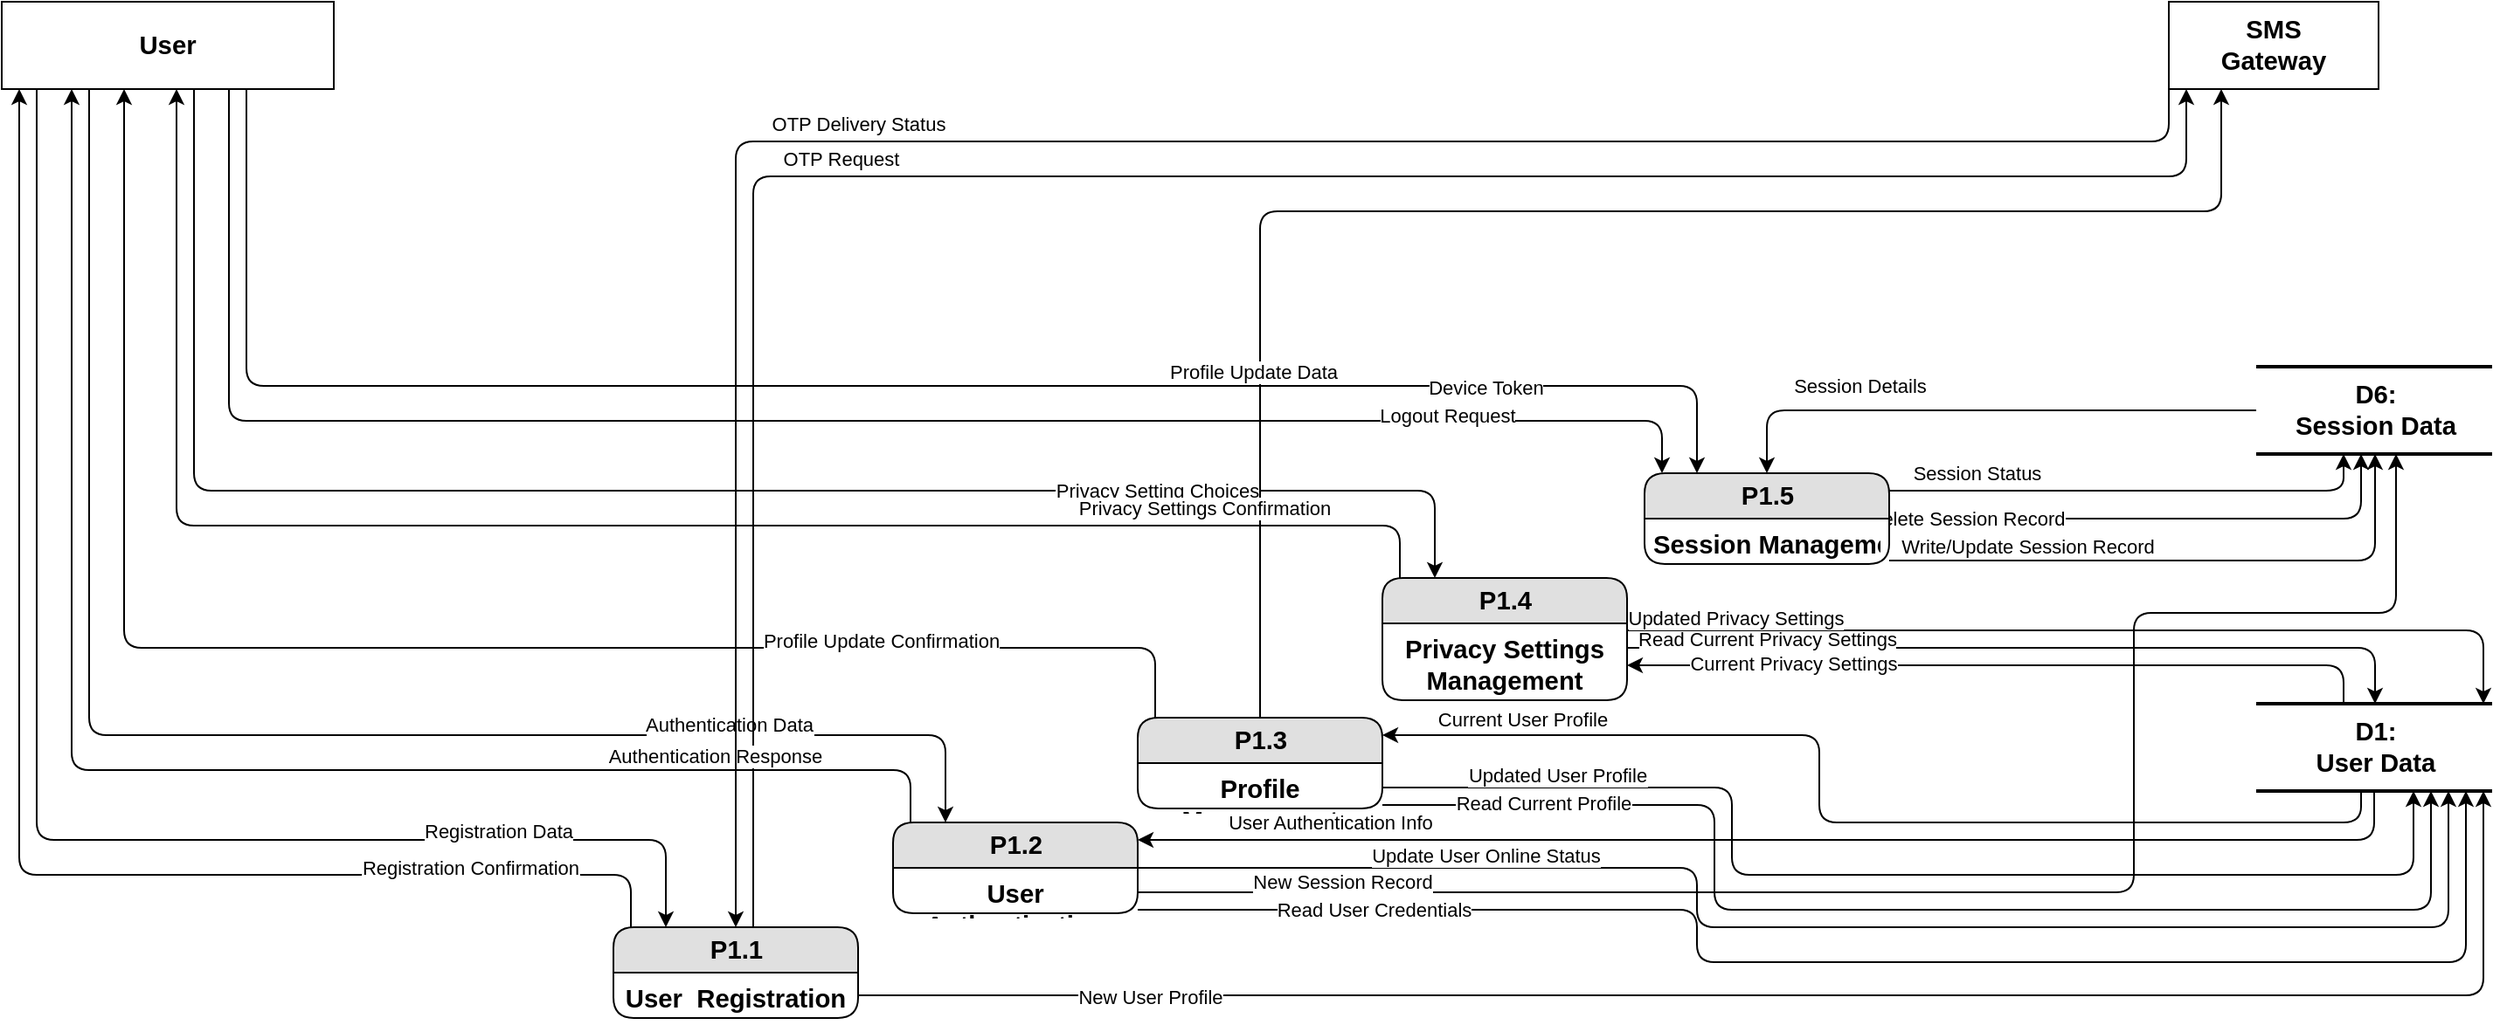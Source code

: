 <mxfile version="24.7.8">
  <diagram name="Page-1" id="52a04d89-c75d-2922-d76d-85b35f80e030">
    <mxGraphModel dx="4732" dy="1351" grid="1" gridSize="10" guides="1" tooltips="1" connect="1" arrows="1" fold="1" page="1" pageScale="1" pageWidth="1100" pageHeight="850" background="none" math="0" shadow="0">
      <root>
        <mxCell id="0" />
        <mxCell id="1" parent="0" />
        <mxCell id="hy8dyhueCYfpXqwU5YHf-20" style="edgeStyle=orthogonalEdgeStyle;rounded=1;orthogonalLoop=1;jettySize=auto;html=1;" edge="1" parent="1" source="hy8dyhueCYfpXqwU5YHf-1" target="hy8dyhueCYfpXqwU5YHf-2">
          <mxGeometry relative="1" as="geometry">
            <Array as="points">
              <mxPoint x="-1430" y="520" />
              <mxPoint x="-1070" y="520" />
            </Array>
          </mxGeometry>
        </mxCell>
        <mxCell id="hy8dyhueCYfpXqwU5YHf-21" value="Registration Data" style="edgeLabel;html=1;align=center;verticalAlign=middle;resizable=0;points=[];" vertex="1" connectable="0" parent="hy8dyhueCYfpXqwU5YHf-20">
          <mxGeometry x="0.332" y="5" relative="1" as="geometry">
            <mxPoint x="134" as="offset" />
          </mxGeometry>
        </mxCell>
        <mxCell id="hy8dyhueCYfpXqwU5YHf-30" style="edgeStyle=orthogonalEdgeStyle;rounded=1;orthogonalLoop=1;jettySize=auto;html=1;curved=0;" edge="1" parent="1" source="hy8dyhueCYfpXqwU5YHf-1" target="hy8dyhueCYfpXqwU5YHf-5">
          <mxGeometry relative="1" as="geometry">
            <Array as="points">
              <mxPoint x="-1400" y="460" />
              <mxPoint x="-910" y="460" />
            </Array>
          </mxGeometry>
        </mxCell>
        <mxCell id="hy8dyhueCYfpXqwU5YHf-31" value="Authentication Data" style="edgeLabel;html=1;align=center;verticalAlign=middle;resizable=0;points=[];" vertex="1" connectable="0" parent="hy8dyhueCYfpXqwU5YHf-30">
          <mxGeometry x="0.243" y="-4" relative="1" as="geometry">
            <mxPoint x="170" y="-10" as="offset" />
          </mxGeometry>
        </mxCell>
        <mxCell id="hy8dyhueCYfpXqwU5YHf-56" style="edgeStyle=orthogonalEdgeStyle;shape=connector;rounded=1;orthogonalLoop=1;jettySize=auto;html=1;strokeColor=default;align=center;verticalAlign=middle;fontFamily=Helvetica;fontSize=11;fontColor=default;labelBackgroundColor=default;endArrow=classic;" edge="1" parent="1" source="hy8dyhueCYfpXqwU5YHf-1" target="hy8dyhueCYfpXqwU5YHf-11">
          <mxGeometry relative="1" as="geometry">
            <Array as="points">
              <mxPoint x="-1340" y="320" />
              <mxPoint x="-630" y="320" />
            </Array>
          </mxGeometry>
        </mxCell>
        <mxCell id="hy8dyhueCYfpXqwU5YHf-57" value="Privacy Setting Choices" style="edgeLabel;html=1;align=center;verticalAlign=middle;resizable=0;points=[];fontFamily=Helvetica;fontSize=11;fontColor=default;labelBackgroundColor=default;" vertex="1" connectable="0" parent="hy8dyhueCYfpXqwU5YHf-56">
          <mxGeometry x="0.58" relative="1" as="geometry">
            <mxPoint x="-1" as="offset" />
          </mxGeometry>
        </mxCell>
        <mxCell id="hy8dyhueCYfpXqwU5YHf-67" style="edgeStyle=orthogonalEdgeStyle;shape=connector;rounded=1;orthogonalLoop=1;jettySize=auto;html=1;strokeColor=default;align=center;verticalAlign=middle;fontFamily=Helvetica;fontSize=11;fontColor=default;labelBackgroundColor=default;endArrow=classic;" edge="1" parent="1" source="hy8dyhueCYfpXqwU5YHf-1" target="hy8dyhueCYfpXqwU5YHf-9">
          <mxGeometry relative="1" as="geometry">
            <Array as="points">
              <mxPoint x="-1310" y="260" />
              <mxPoint x="-480" y="260" />
            </Array>
          </mxGeometry>
        </mxCell>
        <mxCell id="hy8dyhueCYfpXqwU5YHf-68" value="Device Token" style="edgeLabel;html=1;align=center;verticalAlign=middle;resizable=0;points=[];fontFamily=Helvetica;fontSize=11;fontColor=default;labelBackgroundColor=default;" vertex="1" connectable="0" parent="hy8dyhueCYfpXqwU5YHf-67">
          <mxGeometry x="0.674" y="-1" relative="1" as="geometry">
            <mxPoint as="offset" />
          </mxGeometry>
        </mxCell>
        <mxCell id="hy8dyhueCYfpXqwU5YHf-69" style="edgeStyle=orthogonalEdgeStyle;shape=connector;rounded=1;orthogonalLoop=1;jettySize=auto;html=1;strokeColor=default;align=center;verticalAlign=middle;fontFamily=Helvetica;fontSize=11;fontColor=default;labelBackgroundColor=default;endArrow=classic;" edge="1" parent="1" source="hy8dyhueCYfpXqwU5YHf-1" target="hy8dyhueCYfpXqwU5YHf-9">
          <mxGeometry relative="1" as="geometry">
            <Array as="points">
              <mxPoint x="-1320" y="280" />
              <mxPoint x="-500" y="280" />
            </Array>
          </mxGeometry>
        </mxCell>
        <mxCell id="hy8dyhueCYfpXqwU5YHf-70" value="Logout Request" style="edgeLabel;html=1;align=center;verticalAlign=middle;resizable=0;points=[];fontFamily=Helvetica;fontSize=11;fontColor=default;labelBackgroundColor=default;" vertex="1" connectable="0" parent="hy8dyhueCYfpXqwU5YHf-69">
          <mxGeometry x="0.706" y="3" relative="1" as="geometry">
            <mxPoint as="offset" />
          </mxGeometry>
        </mxCell>
        <mxCell id="hy8dyhueCYfpXqwU5YHf-1" value="&lt;strong&gt;&lt;span style=&quot;font-size:11.0pt;line-height:&lt;br/&gt;107%;font-family:&amp;quot;Calibri&amp;quot;,sans-serif;mso-ascii-theme-font:minor-latin;&lt;br/&gt;mso-fareast-font-family:Calibri;mso-fareast-theme-font:minor-latin;mso-hansi-theme-font:&lt;br/&gt;minor-latin;mso-bidi-font-family:Arial;mso-bidi-theme-font:minor-bidi;&lt;br/&gt;mso-ansi-language:EN-US;mso-fareast-language:EN-US;mso-bidi-language:AR-SA&quot;&gt;User&lt;/span&gt;&lt;/strong&gt;" style="whiteSpace=wrap;html=1;rounded=0;shadow=0;comic=0;labelBackgroundColor=none;strokeWidth=1;fontFamily=Verdana;fontSize=12;align=center;" vertex="1" parent="1">
          <mxGeometry x="-1450" y="40" width="190" height="50" as="geometry" />
        </mxCell>
        <mxCell id="hy8dyhueCYfpXqwU5YHf-22" style="edgeStyle=orthogonalEdgeStyle;rounded=1;orthogonalLoop=1;jettySize=auto;html=1;" edge="1" parent="1" source="hy8dyhueCYfpXqwU5YHf-2" target="hy8dyhueCYfpXqwU5YHf-13">
          <mxGeometry relative="1" as="geometry">
            <Array as="points">
              <mxPoint x="-1020" y="140" />
              <mxPoint x="-200" y="140" />
            </Array>
          </mxGeometry>
        </mxCell>
        <mxCell id="hy8dyhueCYfpXqwU5YHf-23" value="OTP Request" style="edgeLabel;html=1;align=center;verticalAlign=middle;resizable=0;points=[];" vertex="1" connectable="0" parent="hy8dyhueCYfpXqwU5YHf-22">
          <mxGeometry x="-0.347" y="-4" relative="1" as="geometry">
            <mxPoint x="46" y="-16" as="offset" />
          </mxGeometry>
        </mxCell>
        <mxCell id="hy8dyhueCYfpXqwU5YHf-28" style="edgeStyle=orthogonalEdgeStyle;rounded=1;orthogonalLoop=1;jettySize=auto;html=1;" edge="1" parent="1" source="hy8dyhueCYfpXqwU5YHf-2" target="hy8dyhueCYfpXqwU5YHf-1">
          <mxGeometry relative="1" as="geometry">
            <Array as="points">
              <mxPoint x="-1090" y="540" />
              <mxPoint x="-1440" y="540" />
            </Array>
          </mxGeometry>
        </mxCell>
        <mxCell id="hy8dyhueCYfpXqwU5YHf-29" value="Registration Confirmation" style="edgeLabel;html=1;align=center;verticalAlign=middle;resizable=0;points=[];" vertex="1" connectable="0" parent="hy8dyhueCYfpXqwU5YHf-28">
          <mxGeometry x="-0.076" y="-3" relative="1" as="geometry">
            <mxPoint x="255" y="-1" as="offset" />
          </mxGeometry>
        </mxCell>
        <mxCell id="hy8dyhueCYfpXqwU5YHf-2" value="&lt;strong&gt;&lt;span style=&quot;font-size:11.0pt;line-height:&lt;br/&gt;107%;font-family:&amp;quot;Calibri&amp;quot;,sans-serif;mso-ascii-theme-font:minor-latin;&lt;br/&gt;mso-fareast-font-family:Calibri;mso-fareast-theme-font:minor-latin;mso-hansi-theme-font:&lt;br/&gt;minor-latin;mso-bidi-font-family:Arial;mso-bidi-theme-font:minor-bidi;&lt;br/&gt;mso-ansi-language:EN-US;mso-fareast-language:EN-US;mso-bidi-language:AR-SA&quot;&gt;P1.1&lt;/span&gt;&lt;/strong&gt;" style="swimlane;html=1;fontStyle=0;childLayout=stackLayout;horizontal=1;startSize=26;fillColor=#e0e0e0;horizontalStack=0;resizeParent=1;resizeLast=0;collapsible=1;marginBottom=0;swimlaneFillColor=#ffffff;align=center;rounded=1;shadow=0;comic=0;labelBackgroundColor=none;strokeWidth=1;fontFamily=Verdana;fontSize=12" vertex="1" parent="1">
          <mxGeometry x="-1100" y="570" width="140" height="52" as="geometry" />
        </mxCell>
        <mxCell id="hy8dyhueCYfpXqwU5YHf-3" value="&lt;strong&gt;&lt;span style=&quot;font-size:11.0pt;line-height:&lt;br/&gt;107%;font-family:&amp;quot;Calibri&amp;quot;,sans-serif;mso-ascii-theme-font:minor-latin;&lt;br/&gt;mso-fareast-font-family:Calibri;mso-fareast-theme-font:minor-latin;mso-hansi-theme-font:&lt;br/&gt;minor-latin;mso-bidi-font-family:Arial;mso-bidi-theme-font:minor-bidi;&lt;br/&gt;mso-ansi-language:EN-US;mso-fareast-language:EN-US;mso-bidi-language:AR-SA&quot;&gt;User&amp;nbsp; Registration&lt;/span&gt;&lt;/strong&gt;" style="text;html=1;strokeColor=none;fillColor=none;spacingLeft=4;spacingRight=4;whiteSpace=wrap;overflow=hidden;rotatable=0;points=[[0,0.5],[1,0.5]];portConstraint=eastwest;align=center;" vertex="1" parent="hy8dyhueCYfpXqwU5YHf-2">
          <mxGeometry y="26" width="140" height="26" as="geometry" />
        </mxCell>
        <mxCell id="hy8dyhueCYfpXqwU5YHf-34" style="edgeStyle=orthogonalEdgeStyle;rounded=1;orthogonalLoop=1;jettySize=auto;html=1;" edge="1" parent="1" source="hy8dyhueCYfpXqwU5YHf-4" target="hy8dyhueCYfpXqwU5YHf-5">
          <mxGeometry relative="1" as="geometry">
            <Array as="points">
              <mxPoint x="-92" y="520" />
            </Array>
          </mxGeometry>
        </mxCell>
        <mxCell id="hy8dyhueCYfpXqwU5YHf-35" value="User Authentication Info" style="edgeLabel;html=1;align=center;verticalAlign=middle;resizable=0;points=[];" vertex="1" connectable="0" parent="hy8dyhueCYfpXqwU5YHf-34">
          <mxGeometry x="0.112" y="1" relative="1" as="geometry">
            <mxPoint x="-217" y="-11" as="offset" />
          </mxGeometry>
        </mxCell>
        <mxCell id="hy8dyhueCYfpXqwU5YHf-49" style="edgeStyle=orthogonalEdgeStyle;shape=connector;rounded=1;orthogonalLoop=1;jettySize=auto;html=1;strokeColor=default;align=center;verticalAlign=middle;fontFamily=Helvetica;fontSize=11;fontColor=default;labelBackgroundColor=default;endArrow=classic;" edge="1" parent="1" source="hy8dyhueCYfpXqwU5YHf-4" target="hy8dyhueCYfpXqwU5YHf-7">
          <mxGeometry relative="1" as="geometry">
            <Array as="points">
              <mxPoint x="-100" y="510" />
              <mxPoint x="-410" y="510" />
              <mxPoint x="-410" y="460" />
            </Array>
          </mxGeometry>
        </mxCell>
        <mxCell id="hy8dyhueCYfpXqwU5YHf-50" value="Current User Profile" style="edgeLabel;html=1;align=center;verticalAlign=middle;resizable=0;points=[];fontFamily=Helvetica;fontSize=11;fontColor=default;labelBackgroundColor=default;" vertex="1" connectable="0" parent="hy8dyhueCYfpXqwU5YHf-49">
          <mxGeometry x="0.062" y="-4" relative="1" as="geometry">
            <mxPoint x="-174" y="-54" as="offset" />
          </mxGeometry>
        </mxCell>
        <mxCell id="hy8dyhueCYfpXqwU5YHf-60" style="edgeStyle=orthogonalEdgeStyle;shape=connector;rounded=1;orthogonalLoop=1;jettySize=auto;html=1;strokeColor=default;align=center;verticalAlign=middle;fontFamily=Helvetica;fontSize=11;fontColor=default;labelBackgroundColor=default;endArrow=classic;" edge="1" parent="1" source="hy8dyhueCYfpXqwU5YHf-4" target="hy8dyhueCYfpXqwU5YHf-11">
          <mxGeometry relative="1" as="geometry">
            <Array as="points">
              <mxPoint x="-110" y="420" />
            </Array>
          </mxGeometry>
        </mxCell>
        <mxCell id="hy8dyhueCYfpXqwU5YHf-61" value="Current Privacy Settings" style="edgeLabel;html=1;align=center;verticalAlign=middle;resizable=0;points=[];fontFamily=Helvetica;fontSize=11;fontColor=default;labelBackgroundColor=default;" vertex="1" connectable="0" parent="hy8dyhueCYfpXqwU5YHf-60">
          <mxGeometry x="0.483" y="-1" relative="1" as="geometry">
            <mxPoint x="-17" as="offset" />
          </mxGeometry>
        </mxCell>
        <mxCell id="hy8dyhueCYfpXqwU5YHf-4" value="&lt;strong&gt;&lt;span style=&quot;font-size:11.0pt;line-height:&lt;br/&gt;107%;font-family:&amp;quot;Calibri&amp;quot;,sans-serif;mso-ascii-theme-font:minor-latin;&lt;br/&gt;mso-fareast-font-family:Calibri;mso-fareast-theme-font:minor-latin;mso-hansi-theme-font:&lt;br/&gt;minor-latin;mso-bidi-font-family:Arial;mso-bidi-theme-font:minor-bidi;&lt;br/&gt;mso-ansi-language:EN-US;mso-fareast-language:EN-US;mso-bidi-language:AR-SA&quot;&gt;D1:&lt;br/&gt;User Data&lt;/span&gt;&lt;/strong&gt;" style="html=1;rounded=0;shadow=0;comic=0;labelBackgroundColor=none;strokeWidth=2;fontFamily=Verdana;fontSize=12;align=center;shape=mxgraph.ios7ui.horLines;" vertex="1" parent="1">
          <mxGeometry x="-160" y="442" width="135" height="50" as="geometry" />
        </mxCell>
        <mxCell id="hy8dyhueCYfpXqwU5YHf-36" style="edgeStyle=orthogonalEdgeStyle;rounded=1;orthogonalLoop=1;jettySize=auto;html=1;" edge="1" parent="1" source="hy8dyhueCYfpXqwU5YHf-5" target="hy8dyhueCYfpXqwU5YHf-4">
          <mxGeometry relative="1" as="geometry">
            <Array as="points">
              <mxPoint x="-480" y="536" />
              <mxPoint x="-480" y="570" />
              <mxPoint x="-50" y="570" />
            </Array>
          </mxGeometry>
        </mxCell>
        <mxCell id="hy8dyhueCYfpXqwU5YHf-37" value="Update User Online Status" style="edgeLabel;html=1;align=center;verticalAlign=middle;resizable=0;points=[];" vertex="1" connectable="0" parent="hy8dyhueCYfpXqwU5YHf-36">
          <mxGeometry x="-0.295" y="3" relative="1" as="geometry">
            <mxPoint x="-105" y="-4" as="offset" />
          </mxGeometry>
        </mxCell>
        <mxCell id="hy8dyhueCYfpXqwU5YHf-38" style="edgeStyle=orthogonalEdgeStyle;rounded=1;orthogonalLoop=1;jettySize=auto;html=1;" edge="1" parent="1" source="hy8dyhueCYfpXqwU5YHf-5" target="hy8dyhueCYfpXqwU5YHf-14">
          <mxGeometry relative="1" as="geometry">
            <Array as="points">
              <mxPoint x="-230" y="550" />
              <mxPoint x="-230" y="390" />
              <mxPoint x="-80" y="390" />
            </Array>
          </mxGeometry>
        </mxCell>
        <mxCell id="hy8dyhueCYfpXqwU5YHf-39" value="New Session Record" style="edgeLabel;html=1;align=center;verticalAlign=middle;resizable=0;points=[];" vertex="1" connectable="0" parent="hy8dyhueCYfpXqwU5YHf-38">
          <mxGeometry x="-0.238" y="-4" relative="1" as="geometry">
            <mxPoint x="-253" y="-10" as="offset" />
          </mxGeometry>
        </mxCell>
        <mxCell id="hy8dyhueCYfpXqwU5YHf-40" style="edgeStyle=orthogonalEdgeStyle;rounded=1;orthogonalLoop=1;jettySize=auto;html=1;" edge="1" parent="1" source="hy8dyhueCYfpXqwU5YHf-5" target="hy8dyhueCYfpXqwU5YHf-1">
          <mxGeometry relative="1" as="geometry">
            <Array as="points">
              <mxPoint x="-930" y="480" />
              <mxPoint x="-1410" y="480" />
            </Array>
          </mxGeometry>
        </mxCell>
        <mxCell id="hy8dyhueCYfpXqwU5YHf-41" value="Authentication Response" style="edgeLabel;html=1;align=center;verticalAlign=middle;resizable=0;points=[];" vertex="1" connectable="0" parent="hy8dyhueCYfpXqwU5YHf-40">
          <mxGeometry x="-0.216" y="-4" relative="1" as="geometry">
            <mxPoint x="211" y="-4" as="offset" />
          </mxGeometry>
        </mxCell>
        <mxCell id="hy8dyhueCYfpXqwU5YHf-5" value="&lt;strong&gt;&lt;span style=&quot;font-size:11.0pt;line-height:&lt;br/&gt;107%;font-family:&amp;quot;Calibri&amp;quot;,sans-serif;mso-ascii-theme-font:minor-latin;&lt;br/&gt;mso-fareast-font-family:Calibri;mso-fareast-theme-font:minor-latin;mso-hansi-theme-font:&lt;br/&gt;minor-latin;mso-bidi-font-family:Arial;mso-bidi-theme-font:minor-bidi;&lt;br/&gt;mso-ansi-language:EN-US;mso-fareast-language:EN-US;mso-bidi-language:AR-SA&quot;&gt;P1.2&lt;/span&gt;&lt;/strong&gt;" style="swimlane;html=1;fontStyle=0;childLayout=stackLayout;horizontal=1;startSize=26;fillColor=#e0e0e0;horizontalStack=0;resizeParent=1;resizeLast=0;collapsible=1;marginBottom=0;swimlaneFillColor=#ffffff;align=center;rounded=1;shadow=0;comic=0;labelBackgroundColor=none;strokeWidth=1;fontFamily=Verdana;fontSize=12" vertex="1" parent="1">
          <mxGeometry x="-940" y="510" width="140" height="52" as="geometry" />
        </mxCell>
        <mxCell id="hy8dyhueCYfpXqwU5YHf-6" value="&lt;strong&gt;&lt;span style=&quot;font-size:11.0pt;line-height:&lt;br/&gt;107%;font-family:&amp;quot;Calibri&amp;quot;,sans-serif;mso-ascii-theme-font:minor-latin;&lt;br/&gt;mso-fareast-font-family:Calibri;mso-fareast-theme-font:minor-latin;mso-hansi-theme-font:&lt;br/&gt;minor-latin;mso-bidi-font-family:Arial;mso-bidi-theme-font:minor-bidi;&lt;br/&gt;mso-ansi-language:EN-US;mso-fareast-language:EN-US;mso-bidi-language:AR-SA&quot;&gt;User Authentication&lt;/span&gt;&lt;/strong&gt;" style="text;html=1;strokeColor=none;fillColor=none;spacingLeft=4;spacingRight=4;whiteSpace=wrap;overflow=hidden;rotatable=0;points=[[0,0.5],[1,0.5]];portConstraint=eastwest;align=center;" vertex="1" parent="hy8dyhueCYfpXqwU5YHf-5">
          <mxGeometry y="26" width="140" height="26" as="geometry" />
        </mxCell>
        <mxCell id="hy8dyhueCYfpXqwU5YHf-45" style="edgeStyle=orthogonalEdgeStyle;shape=connector;rounded=1;orthogonalLoop=1;jettySize=auto;html=1;strokeColor=default;align=center;verticalAlign=middle;fontFamily=Helvetica;fontSize=11;fontColor=default;labelBackgroundColor=default;endArrow=classic;" edge="1" parent="1" source="hy8dyhueCYfpXqwU5YHf-7" target="hy8dyhueCYfpXqwU5YHf-13">
          <mxGeometry relative="1" as="geometry">
            <Array as="points">
              <mxPoint x="-730" y="160" />
              <mxPoint x="-180" y="160" />
            </Array>
          </mxGeometry>
        </mxCell>
        <mxCell id="hy8dyhueCYfpXqwU5YHf-46" value="Profile Update Data" style="edgeLabel;html=1;align=center;verticalAlign=middle;resizable=0;points=[];fontFamily=Helvetica;fontSize=11;fontColor=default;labelBackgroundColor=default;" vertex="1" connectable="0" parent="hy8dyhueCYfpXqwU5YHf-45">
          <mxGeometry x="-0.565" y="4" relative="1" as="geometry">
            <mxPoint as="offset" />
          </mxGeometry>
        </mxCell>
        <mxCell id="hy8dyhueCYfpXqwU5YHf-51" style="edgeStyle=orthogonalEdgeStyle;shape=connector;rounded=1;orthogonalLoop=1;jettySize=auto;html=1;strokeColor=default;align=center;verticalAlign=middle;fontFamily=Helvetica;fontSize=11;fontColor=default;labelBackgroundColor=default;endArrow=classic;" edge="1" parent="1" source="hy8dyhueCYfpXqwU5YHf-7" target="hy8dyhueCYfpXqwU5YHf-4">
          <mxGeometry relative="1" as="geometry">
            <Array as="points">
              <mxPoint x="-460" y="490" />
              <mxPoint x="-460" y="540" />
              <mxPoint x="-70" y="540" />
            </Array>
          </mxGeometry>
        </mxCell>
        <mxCell id="hy8dyhueCYfpXqwU5YHf-53" value="Updated User Profile" style="edgeLabel;html=1;align=center;verticalAlign=middle;resizable=0;points=[];fontFamily=Helvetica;fontSize=11;fontColor=default;labelBackgroundColor=default;" vertex="1" connectable="0" parent="hy8dyhueCYfpXqwU5YHf-51">
          <mxGeometry x="-0.565" y="-3" relative="1" as="geometry">
            <mxPoint x="-50" y="-10" as="offset" />
          </mxGeometry>
        </mxCell>
        <mxCell id="hy8dyhueCYfpXqwU5YHf-54" style="edgeStyle=orthogonalEdgeStyle;shape=connector;rounded=1;orthogonalLoop=1;jettySize=auto;html=1;strokeColor=default;align=center;verticalAlign=middle;fontFamily=Helvetica;fontSize=11;fontColor=default;labelBackgroundColor=default;endArrow=classic;" edge="1" parent="1" source="hy8dyhueCYfpXqwU5YHf-7" target="hy8dyhueCYfpXqwU5YHf-1">
          <mxGeometry relative="1" as="geometry">
            <Array as="points">
              <mxPoint x="-790" y="410" />
              <mxPoint x="-1380" y="410" />
            </Array>
          </mxGeometry>
        </mxCell>
        <mxCell id="hy8dyhueCYfpXqwU5YHf-55" value="Profile Update Confirmation" style="edgeLabel;html=1;align=center;verticalAlign=middle;resizable=0;points=[];fontFamily=Helvetica;fontSize=11;fontColor=default;labelBackgroundColor=default;" vertex="1" connectable="0" parent="hy8dyhueCYfpXqwU5YHf-54">
          <mxGeometry x="-0.584" y="-4" relative="1" as="geometry">
            <mxPoint as="offset" />
          </mxGeometry>
        </mxCell>
        <mxCell id="hy8dyhueCYfpXqwU5YHf-71" style="edgeStyle=orthogonalEdgeStyle;shape=connector;rounded=1;orthogonalLoop=1;jettySize=auto;html=1;strokeColor=default;align=center;verticalAlign=middle;fontFamily=Helvetica;fontSize=11;fontColor=default;labelBackgroundColor=default;endArrow=classic;" edge="1" parent="1" source="hy8dyhueCYfpXqwU5YHf-9" target="hy8dyhueCYfpXqwU5YHf-14">
          <mxGeometry relative="1" as="geometry">
            <Array as="points">
              <mxPoint x="-92" y="360" />
            </Array>
          </mxGeometry>
        </mxCell>
        <mxCell id="hy8dyhueCYfpXqwU5YHf-72" value="Write/Update Session Record" style="edgeLabel;html=1;align=center;verticalAlign=middle;resizable=0;points=[];fontFamily=Helvetica;fontSize=11;fontColor=default;labelBackgroundColor=default;" vertex="1" connectable="0" parent="hy8dyhueCYfpXqwU5YHf-71">
          <mxGeometry x="0.589" y="-2" relative="1" as="geometry">
            <mxPoint x="-191" y="-10" as="offset" />
          </mxGeometry>
        </mxCell>
        <mxCell id="hy8dyhueCYfpXqwU5YHf-73" style="edgeStyle=orthogonalEdgeStyle;shape=connector;rounded=1;orthogonalLoop=1;jettySize=auto;html=1;strokeColor=default;align=center;verticalAlign=middle;fontFamily=Helvetica;fontSize=11;fontColor=default;labelBackgroundColor=default;endArrow=classic;" edge="1" parent="1" source="hy8dyhueCYfpXqwU5YHf-9" target="hy8dyhueCYfpXqwU5YHf-14">
          <mxGeometry relative="1" as="geometry">
            <Array as="points">
              <mxPoint x="-100" y="336" />
            </Array>
          </mxGeometry>
        </mxCell>
        <mxCell id="hy8dyhueCYfpXqwU5YHf-74" value="Delete Session Record" style="edgeLabel;html=1;align=center;verticalAlign=middle;resizable=0;points=[];fontFamily=Helvetica;fontSize=11;fontColor=default;labelBackgroundColor=default;" vertex="1" connectable="0" parent="hy8dyhueCYfpXqwU5YHf-73">
          <mxGeometry x="-0.713" relative="1" as="geometry">
            <mxPoint as="offset" />
          </mxGeometry>
        </mxCell>
        <mxCell id="hy8dyhueCYfpXqwU5YHf-77" style="edgeStyle=orthogonalEdgeStyle;shape=connector;rounded=1;orthogonalLoop=1;jettySize=auto;html=1;strokeColor=default;align=center;verticalAlign=middle;fontFamily=Helvetica;fontSize=11;fontColor=default;labelBackgroundColor=default;endArrow=classic;" edge="1" parent="1" source="hy8dyhueCYfpXqwU5YHf-9" target="hy8dyhueCYfpXqwU5YHf-14">
          <mxGeometry relative="1" as="geometry">
            <Array as="points">
              <mxPoint x="-110" y="320" />
            </Array>
          </mxGeometry>
        </mxCell>
        <mxCell id="hy8dyhueCYfpXqwU5YHf-78" value="Session Status" style="edgeLabel;html=1;align=center;verticalAlign=middle;resizable=0;points=[];fontFamily=Helvetica;fontSize=11;fontColor=default;labelBackgroundColor=default;" vertex="1" connectable="0" parent="hy8dyhueCYfpXqwU5YHf-77">
          <mxGeometry x="-0.67" y="3" relative="1" as="geometry">
            <mxPoint x="3" y="-7" as="offset" />
          </mxGeometry>
        </mxCell>
        <mxCell id="hy8dyhueCYfpXqwU5YHf-9" value="&lt;strong&gt;&lt;span style=&quot;font-size:11.0pt;line-height:&lt;br/&gt;107%;font-family:&amp;quot;Calibri&amp;quot;,sans-serif;mso-ascii-theme-font:minor-latin;&lt;br/&gt;mso-fareast-font-family:Calibri;mso-fareast-theme-font:minor-latin;mso-hansi-theme-font:&lt;br/&gt;minor-latin;mso-bidi-font-family:Arial;mso-bidi-theme-font:minor-bidi;&lt;br/&gt;mso-ansi-language:EN-US;mso-fareast-language:EN-US;mso-bidi-language:AR-SA&quot;&gt;P1.5&lt;/span&gt;&lt;/strong&gt;" style="swimlane;html=1;fontStyle=0;childLayout=stackLayout;horizontal=1;startSize=26;fillColor=#e0e0e0;horizontalStack=0;resizeParent=1;resizeLast=0;collapsible=1;marginBottom=0;swimlaneFillColor=#ffffff;align=center;rounded=1;shadow=0;comic=0;labelBackgroundColor=none;strokeWidth=1;fontFamily=Verdana;fontSize=12" vertex="1" parent="1">
          <mxGeometry x="-510" y="310" width="140" height="52" as="geometry" />
        </mxCell>
        <mxCell id="hy8dyhueCYfpXqwU5YHf-10" value="&lt;strong&gt;&lt;span style=&quot;font-size:11.0pt;line-height:&lt;br/&gt;107%;font-family:&amp;quot;Calibri&amp;quot;,sans-serif;mso-ascii-theme-font:minor-latin;&lt;br/&gt;mso-fareast-font-family:Calibri;mso-fareast-theme-font:minor-latin;mso-hansi-theme-font:&lt;br/&gt;minor-latin;mso-bidi-font-family:Arial;mso-bidi-theme-font:minor-bidi;&lt;br/&gt;mso-ansi-language:EN-US;mso-fareast-language:EN-US;mso-bidi-language:AR-SA&quot;&gt;Session&amp;nbsp;Manageme&lt;/span&gt;&lt;/strong&gt;" style="text;html=1;strokeColor=none;fillColor=none;spacingLeft=4;spacingRight=4;whiteSpace=wrap;overflow=hidden;rotatable=0;points=[[0,0.5],[1,0.5]];portConstraint=eastwest;align=center;" vertex="1" parent="hy8dyhueCYfpXqwU5YHf-9">
          <mxGeometry y="26" width="140" height="26" as="geometry" />
        </mxCell>
        <mxCell id="hy8dyhueCYfpXqwU5YHf-58" style="edgeStyle=orthogonalEdgeStyle;shape=connector;rounded=1;orthogonalLoop=1;jettySize=auto;html=1;strokeColor=default;align=center;verticalAlign=middle;fontFamily=Helvetica;fontSize=11;fontColor=default;labelBackgroundColor=default;endArrow=classic;" edge="1" parent="1" source="hy8dyhueCYfpXqwU5YHf-11" target="hy8dyhueCYfpXqwU5YHf-4">
          <mxGeometry relative="1" as="geometry">
            <Array as="points">
              <mxPoint x="-92" y="410" />
            </Array>
          </mxGeometry>
        </mxCell>
        <mxCell id="hy8dyhueCYfpXqwU5YHf-59" value="Read Current Privacy Settings" style="edgeLabel;html=1;align=center;verticalAlign=middle;resizable=0;points=[];fontFamily=Helvetica;fontSize=11;fontColor=default;labelBackgroundColor=default;" vertex="1" connectable="0" parent="hy8dyhueCYfpXqwU5YHf-58">
          <mxGeometry x="-0.74" y="-4" relative="1" as="geometry">
            <mxPoint x="20" y="-9" as="offset" />
          </mxGeometry>
        </mxCell>
        <mxCell id="hy8dyhueCYfpXqwU5YHf-62" style="edgeStyle=orthogonalEdgeStyle;shape=connector;rounded=1;orthogonalLoop=1;jettySize=auto;html=1;strokeColor=default;align=center;verticalAlign=middle;fontFamily=Helvetica;fontSize=11;fontColor=default;labelBackgroundColor=default;endArrow=classic;" edge="1" parent="1" source="hy8dyhueCYfpXqwU5YHf-11" target="hy8dyhueCYfpXqwU5YHf-4">
          <mxGeometry relative="1" as="geometry">
            <Array as="points">
              <mxPoint x="-30" y="400" />
            </Array>
          </mxGeometry>
        </mxCell>
        <mxCell id="hy8dyhueCYfpXqwU5YHf-63" value="Updated Privacy Settings" style="edgeLabel;html=1;align=center;verticalAlign=middle;resizable=0;points=[];fontFamily=Helvetica;fontSize=11;fontColor=default;labelBackgroundColor=default;" vertex="1" connectable="0" parent="hy8dyhueCYfpXqwU5YHf-62">
          <mxGeometry x="-0.805" y="-3" relative="1" as="geometry">
            <mxPoint x="10" y="-10" as="offset" />
          </mxGeometry>
        </mxCell>
        <mxCell id="hy8dyhueCYfpXqwU5YHf-64" style="edgeStyle=orthogonalEdgeStyle;shape=connector;rounded=1;orthogonalLoop=1;jettySize=auto;html=1;strokeColor=default;align=center;verticalAlign=middle;fontFamily=Helvetica;fontSize=11;fontColor=default;labelBackgroundColor=default;endArrow=classic;" edge="1" parent="1" source="hy8dyhueCYfpXqwU5YHf-11" target="hy8dyhueCYfpXqwU5YHf-1">
          <mxGeometry relative="1" as="geometry">
            <Array as="points">
              <mxPoint x="-650" y="340" />
              <mxPoint x="-1350" y="340" />
            </Array>
          </mxGeometry>
        </mxCell>
        <mxCell id="hy8dyhueCYfpXqwU5YHf-65" value="Privacy Settings Confirmation" style="edgeLabel;html=1;align=center;verticalAlign=middle;resizable=0;points=[];fontFamily=Helvetica;fontSize=11;fontColor=default;labelBackgroundColor=default;" vertex="1" connectable="0" parent="hy8dyhueCYfpXqwU5YHf-64">
          <mxGeometry x="-0.597" y="1" relative="1" as="geometry">
            <mxPoint x="55" y="-11" as="offset" />
          </mxGeometry>
        </mxCell>
        <mxCell id="hy8dyhueCYfpXqwU5YHf-11" value="&lt;strong&gt;&lt;span style=&quot;font-size:11.0pt;line-height:&lt;br/&gt;107%;font-family:&amp;quot;Calibri&amp;quot;,sans-serif;mso-ascii-theme-font:minor-latin;&lt;br/&gt;mso-fareast-font-family:Calibri;mso-fareast-theme-font:minor-latin;mso-hansi-theme-font:&lt;br/&gt;minor-latin;mso-bidi-font-family:Arial;mso-bidi-theme-font:minor-bidi;&lt;br/&gt;mso-ansi-language:EN-US;mso-fareast-language:EN-US;mso-bidi-language:AR-SA&quot;&gt;P1.4&lt;/span&gt;&lt;/strong&gt;" style="swimlane;html=1;fontStyle=0;childLayout=stackLayout;horizontal=1;startSize=26;fillColor=#e0e0e0;horizontalStack=0;resizeParent=1;resizeLast=0;collapsible=1;marginBottom=0;swimlaneFillColor=#ffffff;align=center;rounded=1;shadow=0;comic=0;labelBackgroundColor=none;strokeWidth=1;fontFamily=Verdana;fontSize=12" vertex="1" parent="1">
          <mxGeometry x="-660" y="370" width="140" height="70" as="geometry" />
        </mxCell>
        <mxCell id="hy8dyhueCYfpXqwU5YHf-12" value="&lt;strong&gt;&lt;span style=&quot;font-size:11.0pt;line-height:&lt;br/&gt;107%;font-family:&amp;quot;Calibri&amp;quot;,sans-serif;mso-ascii-theme-font:minor-latin;&lt;br/&gt;mso-fareast-font-family:Calibri;mso-fareast-theme-font:minor-latin;mso-hansi-theme-font:&lt;br/&gt;minor-latin;mso-bidi-font-family:Arial;mso-bidi-theme-font:minor-bidi;&lt;br/&gt;mso-ansi-language:EN-US;mso-fareast-language:EN-US;mso-bidi-language:AR-SA&quot;&gt;Privacy Settings Management&lt;/span&gt;&lt;/strong&gt;" style="text;html=1;strokeColor=none;fillColor=none;spacingLeft=4;spacingRight=4;whiteSpace=wrap;overflow=hidden;rotatable=0;points=[[0,0.5],[1,0.5]];portConstraint=eastwest;align=center;" vertex="1" parent="hy8dyhueCYfpXqwU5YHf-11">
          <mxGeometry y="26" width="140" height="44" as="geometry" />
        </mxCell>
        <mxCell id="hy8dyhueCYfpXqwU5YHf-24" style="edgeStyle=orthogonalEdgeStyle;rounded=1;orthogonalLoop=1;jettySize=auto;html=1;" edge="1" parent="1" source="hy8dyhueCYfpXqwU5YHf-13" target="hy8dyhueCYfpXqwU5YHf-2">
          <mxGeometry relative="1" as="geometry">
            <mxPoint x="-950" y="1080" as="sourcePoint" />
            <mxPoint x="-1110.0" y="1206" as="targetPoint" />
            <Array as="points">
              <mxPoint x="-210" y="120" />
              <mxPoint x="-1030" y="120" />
            </Array>
          </mxGeometry>
        </mxCell>
        <mxCell id="hy8dyhueCYfpXqwU5YHf-25" value="OTP Delivery Status" style="edgeLabel;html=1;align=center;verticalAlign=middle;resizable=0;points=[];" vertex="1" connectable="0" parent="hy8dyhueCYfpXqwU5YHf-24">
          <mxGeometry x="0.335" y="-2" relative="1" as="geometry">
            <mxPoint x="72" y="-28" as="offset" />
          </mxGeometry>
        </mxCell>
        <mxCell id="hy8dyhueCYfpXqwU5YHf-13" value="&lt;strong&gt;&lt;span style=&quot;font-size:11.0pt;line-height:&lt;br/&gt;107%;font-family:&amp;quot;Calibri&amp;quot;,sans-serif;mso-ascii-theme-font:minor-latin;&lt;br/&gt;mso-fareast-font-family:Calibri;mso-fareast-theme-font:minor-latin;mso-hansi-theme-font:&lt;br/&gt;minor-latin;mso-bidi-font-family:Arial;mso-bidi-theme-font:minor-bidi;&lt;br/&gt;mso-ansi-language:EN-US;mso-fareast-language:EN-US;mso-bidi-language:AR-SA&quot;&gt;SMS&lt;br/&gt;Gateway&lt;/span&gt;&lt;/strong&gt;" style="whiteSpace=wrap;html=1;rounded=0;shadow=0;comic=0;labelBackgroundColor=none;strokeWidth=1;fontFamily=Verdana;fontSize=12;align=center;" vertex="1" parent="1">
          <mxGeometry x="-210" y="40" width="120" height="50" as="geometry" />
        </mxCell>
        <mxCell id="hy8dyhueCYfpXqwU5YHf-75" style="edgeStyle=orthogonalEdgeStyle;shape=connector;rounded=1;orthogonalLoop=1;jettySize=auto;html=1;strokeColor=default;align=center;verticalAlign=middle;fontFamily=Helvetica;fontSize=11;fontColor=default;labelBackgroundColor=default;endArrow=classic;" edge="1" parent="1" source="hy8dyhueCYfpXqwU5YHf-14" target="hy8dyhueCYfpXqwU5YHf-9">
          <mxGeometry relative="1" as="geometry" />
        </mxCell>
        <mxCell id="hy8dyhueCYfpXqwU5YHf-76" value="Session Details" style="edgeLabel;html=1;align=center;verticalAlign=middle;resizable=0;points=[];fontFamily=Helvetica;fontSize=11;fontColor=default;labelBackgroundColor=default;" vertex="1" connectable="0" parent="hy8dyhueCYfpXqwU5YHf-75">
          <mxGeometry x="0.438" y="1" relative="1" as="geometry">
            <mxPoint y="-15" as="offset" />
          </mxGeometry>
        </mxCell>
        <mxCell id="hy8dyhueCYfpXqwU5YHf-14" value="&lt;strong&gt;&lt;span style=&quot;font-size:11.0pt;line-height:&lt;br/&gt;107%;font-family:&amp;quot;Calibri&amp;quot;,sans-serif;mso-ascii-theme-font:minor-latin;&lt;br/&gt;mso-fareast-font-family:Calibri;mso-fareast-theme-font:minor-latin;mso-hansi-theme-font:&lt;br/&gt;minor-latin;mso-bidi-font-family:Arial;mso-bidi-theme-font:minor-bidi;&lt;br/&gt;mso-ansi-language:EN-US;mso-fareast-language:EN-US;mso-bidi-language:AR-SA&quot;&gt;D6:&lt;br/&gt;Session Data&lt;/span&gt;&lt;/strong&gt;" style="html=1;rounded=0;shadow=0;comic=0;labelBackgroundColor=none;strokeWidth=2;fontFamily=Verdana;fontSize=12;align=center;shape=mxgraph.ios7ui.horLines;" vertex="1" parent="1">
          <mxGeometry x="-160" y="249" width="135" height="50" as="geometry" />
        </mxCell>
        <mxCell id="hy8dyhueCYfpXqwU5YHf-26" style="edgeStyle=orthogonalEdgeStyle;rounded=1;orthogonalLoop=1;jettySize=auto;html=1;" edge="1" parent="1" source="hy8dyhueCYfpXqwU5YHf-3" target="hy8dyhueCYfpXqwU5YHf-4">
          <mxGeometry relative="1" as="geometry">
            <Array as="points">
              <mxPoint x="-30" y="609" />
            </Array>
          </mxGeometry>
        </mxCell>
        <mxCell id="hy8dyhueCYfpXqwU5YHf-27" value="New User Profile" style="edgeLabel;html=1;align=center;verticalAlign=middle;resizable=0;points=[];" vertex="1" connectable="0" parent="hy8dyhueCYfpXqwU5YHf-26">
          <mxGeometry x="-0.681" y="-1" relative="1" as="geometry">
            <mxPoint as="offset" />
          </mxGeometry>
        </mxCell>
        <mxCell id="hy8dyhueCYfpXqwU5YHf-32" style="edgeStyle=orthogonalEdgeStyle;rounded=1;orthogonalLoop=1;jettySize=auto;html=1;" edge="1" parent="1" source="hy8dyhueCYfpXqwU5YHf-6" target="hy8dyhueCYfpXqwU5YHf-4">
          <mxGeometry relative="1" as="geometry">
            <Array as="points">
              <mxPoint x="-480" y="560" />
              <mxPoint x="-480" y="590" />
              <mxPoint x="-40" y="590" />
            </Array>
          </mxGeometry>
        </mxCell>
        <mxCell id="hy8dyhueCYfpXqwU5YHf-33" value="Read User Credentials" style="edgeLabel;html=1;align=center;verticalAlign=middle;resizable=0;points=[];" vertex="1" connectable="0" parent="hy8dyhueCYfpXqwU5YHf-32">
          <mxGeometry x="-0.053" y="1" relative="1" as="geometry">
            <mxPoint x="-256" y="-29" as="offset" />
          </mxGeometry>
        </mxCell>
        <mxCell id="hy8dyhueCYfpXqwU5YHf-47" style="edgeStyle=orthogonalEdgeStyle;shape=connector;rounded=1;orthogonalLoop=1;jettySize=auto;html=1;strokeColor=default;align=center;verticalAlign=middle;fontFamily=Helvetica;fontSize=11;fontColor=default;labelBackgroundColor=default;endArrow=classic;" edge="1" parent="1" source="hy8dyhueCYfpXqwU5YHf-8" target="hy8dyhueCYfpXqwU5YHf-4">
          <mxGeometry relative="1" as="geometry">
            <Array as="points">
              <mxPoint x="-470" y="500" />
              <mxPoint x="-470" y="560" />
              <mxPoint x="-60" y="560" />
            </Array>
          </mxGeometry>
        </mxCell>
        <mxCell id="hy8dyhueCYfpXqwU5YHf-48" value="Read Current Profile" style="edgeLabel;html=1;align=center;verticalAlign=middle;resizable=0;points=[];fontFamily=Helvetica;fontSize=11;fontColor=default;labelBackgroundColor=default;" vertex="1" connectable="0" parent="hy8dyhueCYfpXqwU5YHf-47">
          <mxGeometry x="-0.749" y="3" relative="1" as="geometry">
            <mxPoint y="2" as="offset" />
          </mxGeometry>
        </mxCell>
        <mxCell id="hy8dyhueCYfpXqwU5YHf-7" value="&lt;strong&gt;&lt;span style=&quot;font-size:11.0pt;line-height:&lt;br/&gt;107%;font-family:&amp;quot;Calibri&amp;quot;,sans-serif;mso-ascii-theme-font:minor-latin;&lt;br/&gt;mso-fareast-font-family:Calibri;mso-fareast-theme-font:minor-latin;mso-hansi-theme-font:&lt;br/&gt;minor-latin;mso-bidi-font-family:Arial;mso-bidi-theme-font:minor-bidi;&lt;br/&gt;mso-ansi-language:EN-US;mso-fareast-language:EN-US;mso-bidi-language:AR-SA&quot;&gt;P1.3&lt;/span&gt;&lt;/strong&gt;" style="swimlane;html=1;fontStyle=0;childLayout=stackLayout;horizontal=1;startSize=26;fillColor=#e0e0e0;horizontalStack=0;resizeParent=1;resizeLast=0;collapsible=1;marginBottom=0;swimlaneFillColor=#ffffff;align=center;rounded=1;shadow=0;comic=0;labelBackgroundColor=none;strokeWidth=1;fontFamily=Verdana;fontSize=12" vertex="1" parent="1">
          <mxGeometry x="-800" y="450" width="140" height="52" as="geometry" />
        </mxCell>
        <mxCell id="hy8dyhueCYfpXqwU5YHf-8" value="&lt;strong&gt;&lt;span style=&quot;font-size:11.0pt;line-height:&lt;br/&gt;107%;font-family:&amp;quot;Calibri&amp;quot;,sans-serif;mso-ascii-theme-font:minor-latin;&lt;br/&gt;mso-fareast-font-family:Calibri;mso-fareast-theme-font:minor-latin;mso-hansi-theme-font:&lt;br/&gt;minor-latin;mso-bidi-font-family:Arial;mso-bidi-theme-font:minor-bidi;&lt;br/&gt;mso-ansi-language:EN-US;mso-fareast-language:EN-US;mso-bidi-language:AR-SA&quot;&gt;Profile&lt;br/&gt;Management&lt;/span&gt;&lt;/strong&gt;" style="text;html=1;strokeColor=none;fillColor=none;spacingLeft=4;spacingRight=4;whiteSpace=wrap;overflow=hidden;rotatable=0;points=[[0,0.5],[1,0.5]];portConstraint=eastwest;align=center;" vertex="1" parent="hy8dyhueCYfpXqwU5YHf-7">
          <mxGeometry y="26" width="140" height="26" as="geometry" />
        </mxCell>
      </root>
    </mxGraphModel>
  </diagram>
</mxfile>
